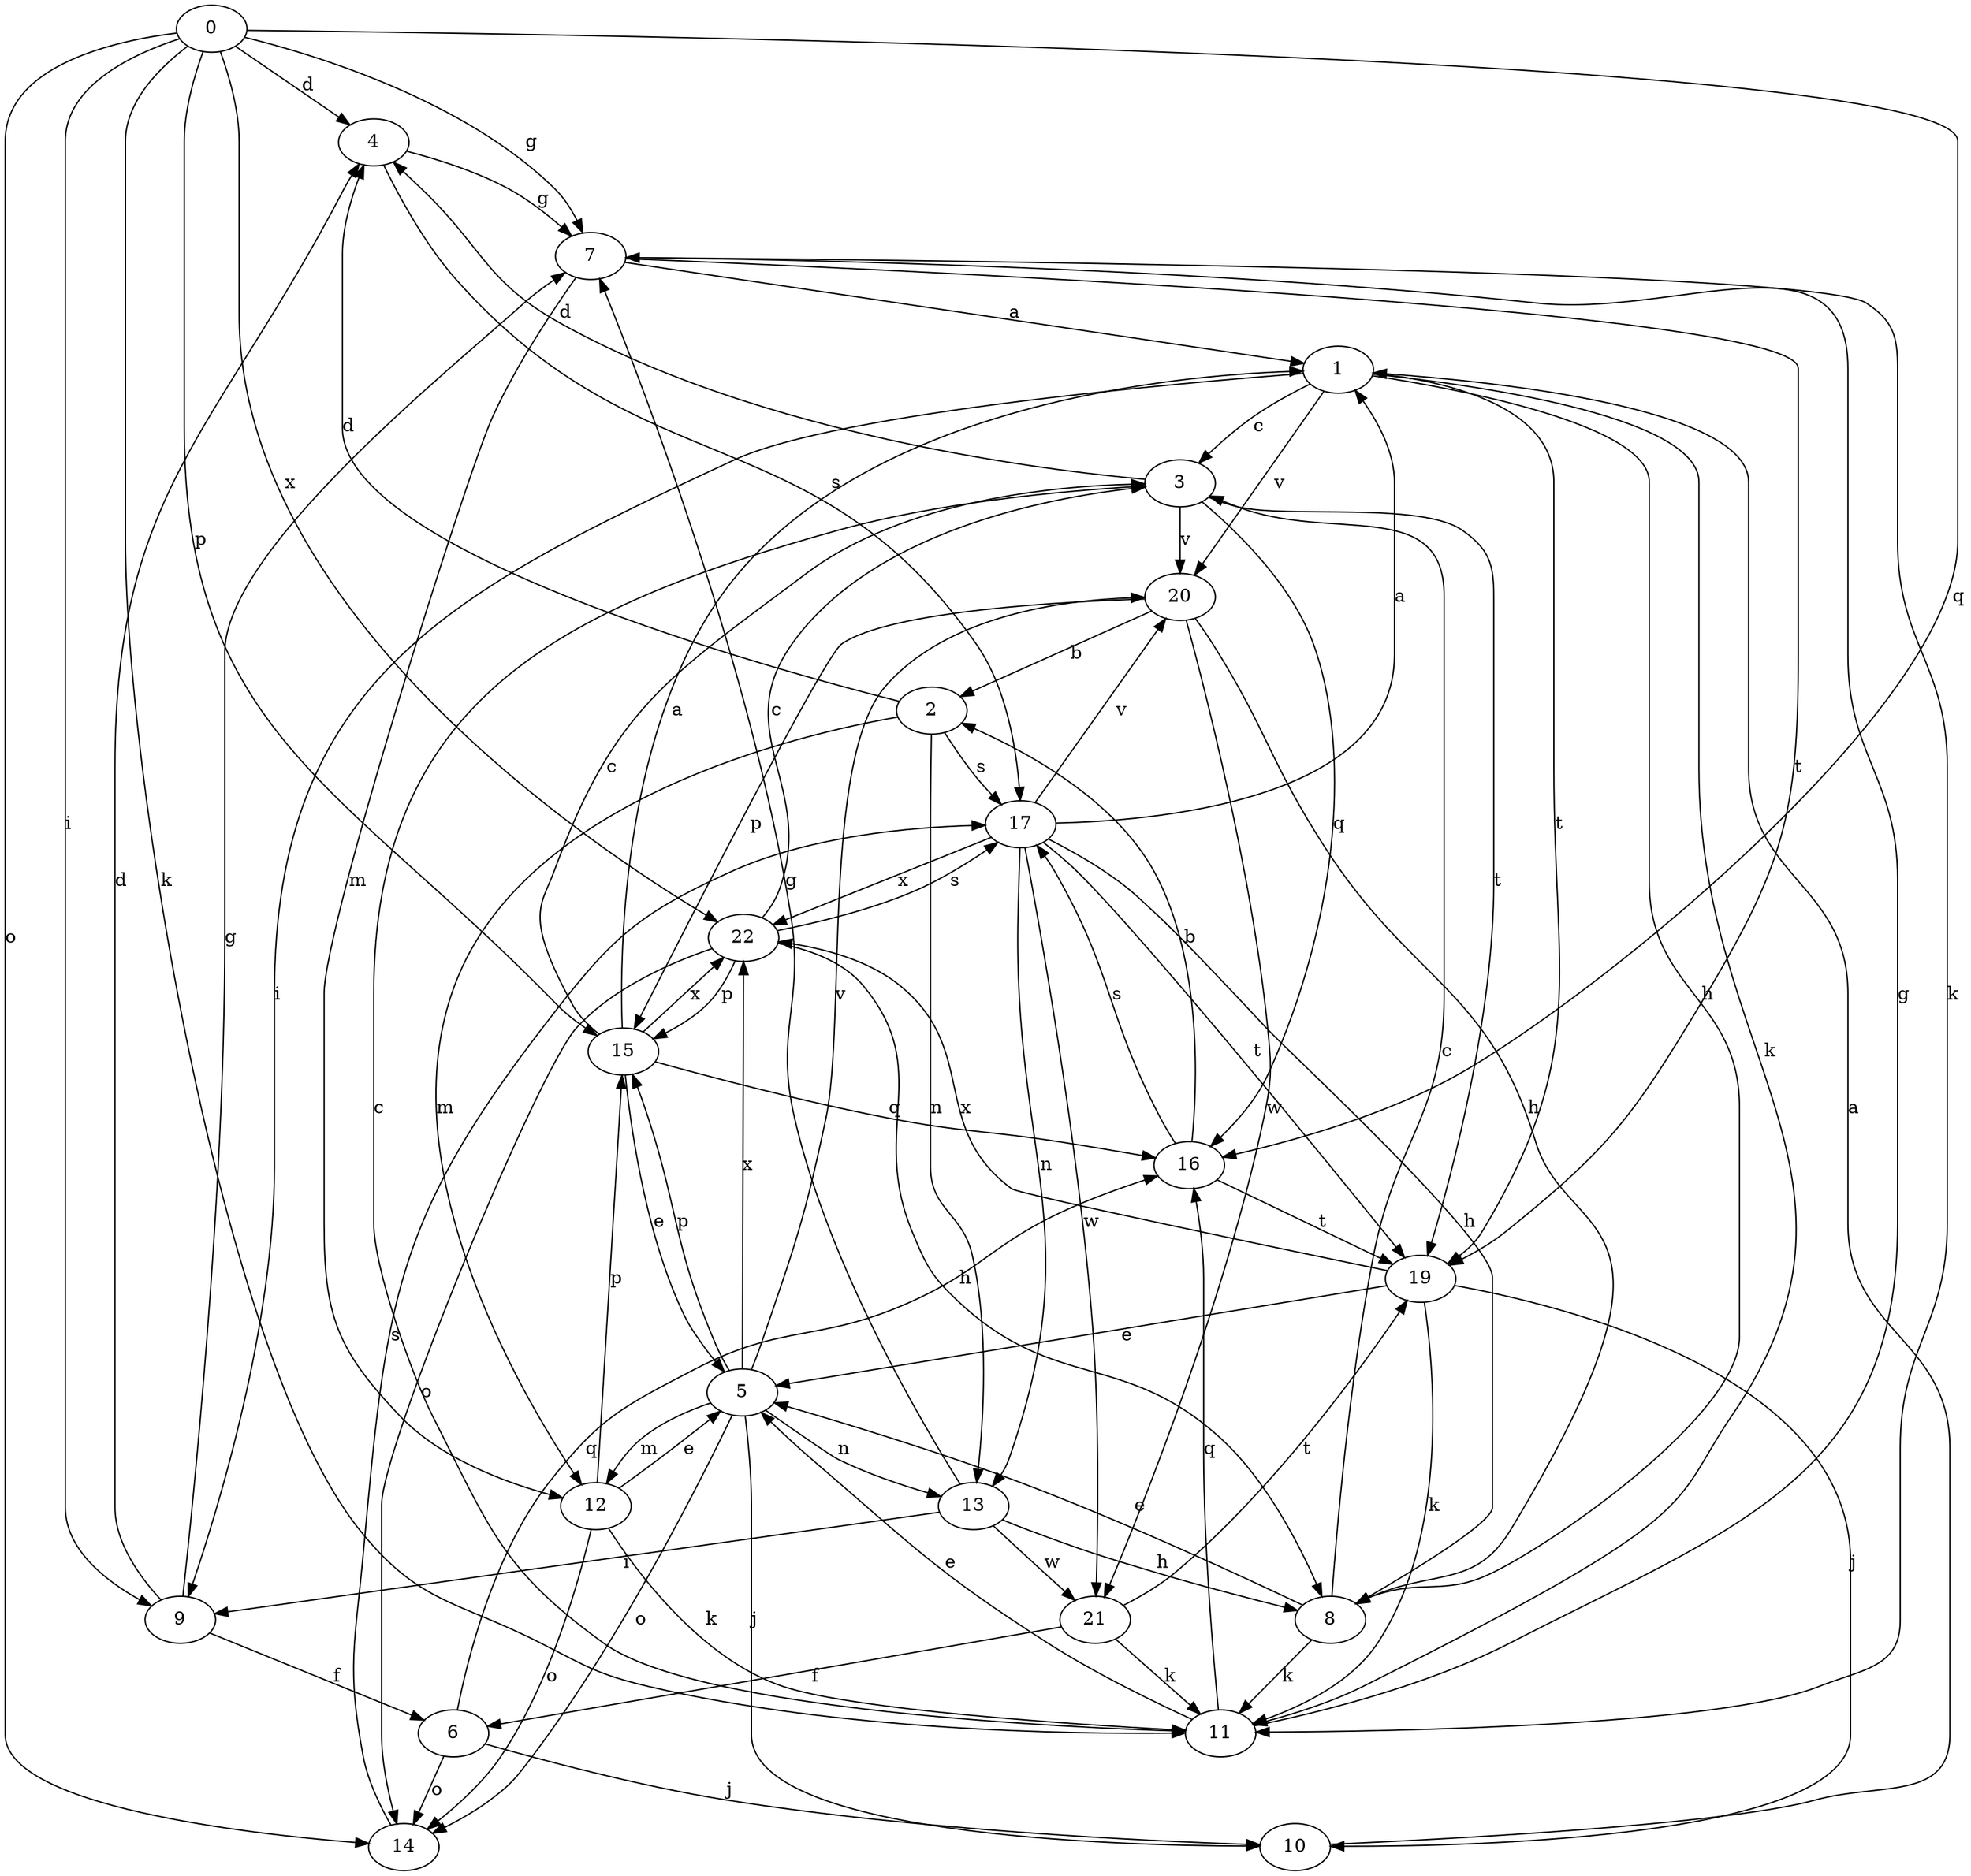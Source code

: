 strict digraph  {
0;
1;
2;
3;
4;
5;
6;
7;
8;
9;
10;
11;
12;
13;
14;
15;
16;
17;
19;
20;
21;
22;
0 -> 4  [label=d];
0 -> 7  [label=g];
0 -> 9  [label=i];
0 -> 11  [label=k];
0 -> 14  [label=o];
0 -> 15  [label=p];
0 -> 16  [label=q];
0 -> 22  [label=x];
1 -> 3  [label=c];
1 -> 8  [label=h];
1 -> 9  [label=i];
1 -> 11  [label=k];
1 -> 19  [label=t];
1 -> 20  [label=v];
2 -> 4  [label=d];
2 -> 12  [label=m];
2 -> 13  [label=n];
2 -> 17  [label=s];
3 -> 4  [label=d];
3 -> 16  [label=q];
3 -> 19  [label=t];
3 -> 20  [label=v];
4 -> 7  [label=g];
4 -> 17  [label=s];
5 -> 10  [label=j];
5 -> 12  [label=m];
5 -> 13  [label=n];
5 -> 14  [label=o];
5 -> 15  [label=p];
5 -> 20  [label=v];
5 -> 22  [label=x];
6 -> 10  [label=j];
6 -> 14  [label=o];
6 -> 16  [label=q];
7 -> 1  [label=a];
7 -> 11  [label=k];
7 -> 12  [label=m];
7 -> 19  [label=t];
8 -> 3  [label=c];
8 -> 5  [label=e];
8 -> 11  [label=k];
9 -> 4  [label=d];
9 -> 6  [label=f];
9 -> 7  [label=g];
10 -> 1  [label=a];
11 -> 3  [label=c];
11 -> 5  [label=e];
11 -> 7  [label=g];
11 -> 16  [label=q];
12 -> 5  [label=e];
12 -> 11  [label=k];
12 -> 14  [label=o];
12 -> 15  [label=p];
13 -> 7  [label=g];
13 -> 8  [label=h];
13 -> 9  [label=i];
13 -> 21  [label=w];
14 -> 17  [label=s];
15 -> 1  [label=a];
15 -> 3  [label=c];
15 -> 5  [label=e];
15 -> 16  [label=q];
15 -> 22  [label=x];
16 -> 2  [label=b];
16 -> 17  [label=s];
16 -> 19  [label=t];
17 -> 1  [label=a];
17 -> 8  [label=h];
17 -> 13  [label=n];
17 -> 19  [label=t];
17 -> 20  [label=v];
17 -> 21  [label=w];
17 -> 22  [label=x];
19 -> 5  [label=e];
19 -> 10  [label=j];
19 -> 11  [label=k];
19 -> 22  [label=x];
20 -> 2  [label=b];
20 -> 8  [label=h];
20 -> 15  [label=p];
20 -> 21  [label=w];
21 -> 6  [label=f];
21 -> 11  [label=k];
21 -> 19  [label=t];
22 -> 3  [label=c];
22 -> 8  [label=h];
22 -> 14  [label=o];
22 -> 15  [label=p];
22 -> 17  [label=s];
}
